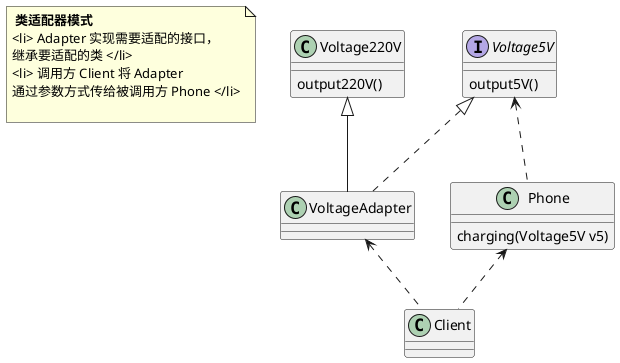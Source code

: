 @startuml
'https://plantuml.com/class-diagram
note as N
    <b> 类适配器模式</b>
    <li> Adapter 实现需要适配的接口，
    继承要适配的类 </li>
    <li> 调用方 Client 将 Adapter
    通过参数方式传给被调用方 Phone </li>

end note
interface Voltage5V{
    output5V()
}

class Voltage220V{
    output220V()
}

Voltage5V <|.. VoltageAdapter
Voltage220V <|-- VoltageAdapter

class Phone{
    charging(Voltage5V v5)
}

Voltage5V <.. Phone
Phone <.. Client
VoltageAdapter <.. Client
@enduml